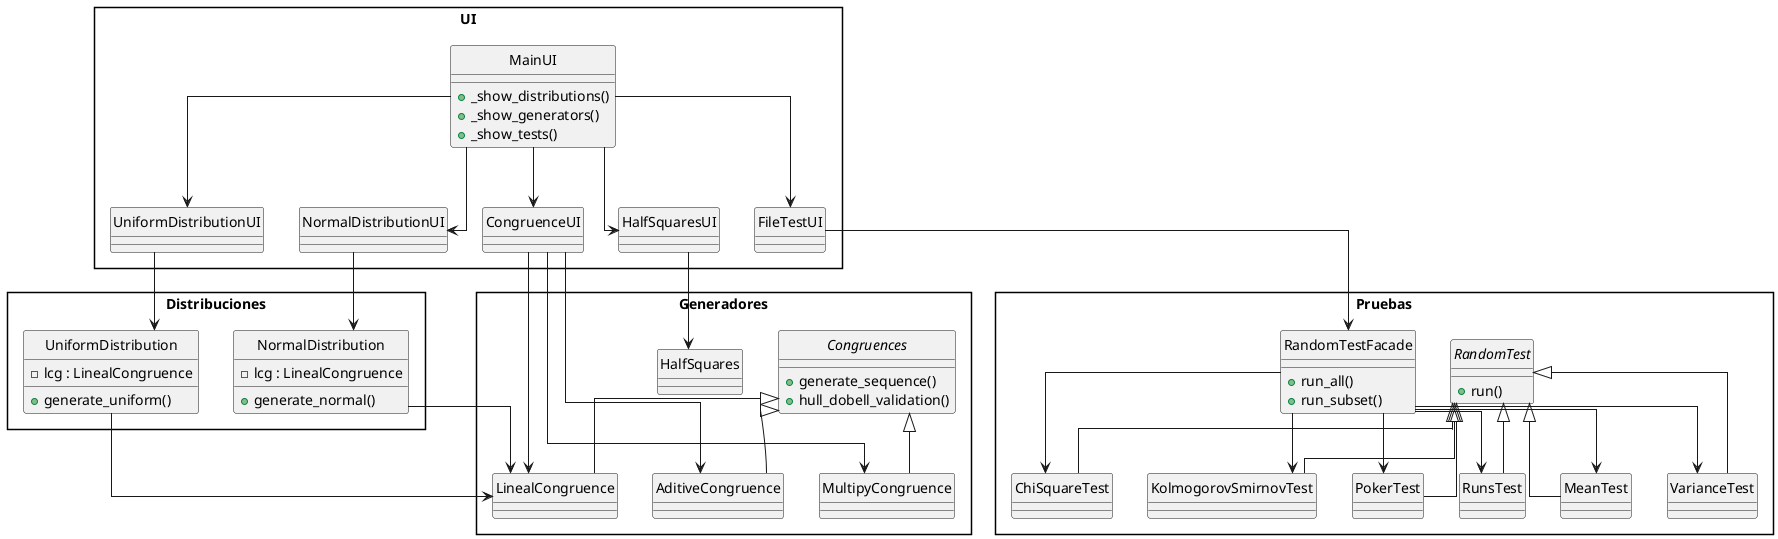 @startuml
skinparam style strictuml
skinparam linetype ortho
skinparam packageStyle rectangle

package "UI" {
    class MainUI {
        +_show_distributions()
        +_show_generators()
        +_show_tests()
    }

    class UniformDistributionUI
    class NormalDistributionUI
    class CongruenceUI
    class HalfSquaresUI
    class FileTestUI
}

package "Distribuciones" {
    class UniformDistribution {
        +generate_uniform()
        -lcg : LinealCongruence
    }

    class NormalDistribution {
        +generate_normal()
        -lcg : LinealCongruence
    }
}

package "Generadores" {
    abstract class Congruences {
        +generate_sequence()
        +hull_dobell_validation()
    }

    class LinealCongruence
    class AditiveCongruence
    class MultipyCongruence
    class HalfSquares
}

package "Pruebas" {
    abstract class RandomTest {
        +run()
    }

    class MeanTest
    class VarianceTest
    class ChiSquareTest
    class KolmogorovSmirnovTest
    class PokerTest
    class RunsTest

    class RandomTestFacade {
        +run_all()
        +run_subset()
    }
}

' ==== Relaciones ====
MainUI --> UniformDistributionUI
MainUI --> NormalDistributionUI
MainUI --> CongruenceUI
MainUI --> HalfSquaresUI
MainUI --> FileTestUI

UniformDistributionUI --> UniformDistribution
NormalDistributionUI --> NormalDistribution

UniformDistribution --> LinealCongruence
NormalDistribution --> LinealCongruence

CongruenceUI --> LinealCongruence
CongruenceUI --> AditiveCongruence
CongruenceUI --> MultipyCongruence

HalfSquaresUI --> HalfSquares

FileTestUI --> RandomTestFacade
RandomTestFacade --> MeanTest
RandomTestFacade --> VarianceTest
RandomTestFacade --> ChiSquareTest
RandomTestFacade --> KolmogorovSmirnovTest
RandomTestFacade --> PokerTest
RandomTestFacade --> RunsTest

Congruences <|-- LinealCongruence
Congruences <|-- AditiveCongruence
Congruences <|-- MultipyCongruence
RandomTest <|-- MeanTest
RandomTest <|-- VarianceTest
RandomTest <|-- ChiSquareTest
RandomTest <|-- KolmogorovSmirnovTest
RandomTest <|-- PokerTest
RandomTest <|-- RunsTest
@enduml
